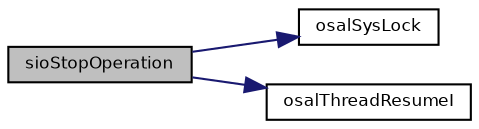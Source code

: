 digraph "sioStopOperation"
{
  bgcolor="transparent";
  edge [fontname="Helvetica",fontsize="8",labelfontname="Helvetica",labelfontsize="8"];
  node [fontname="Helvetica",fontsize="8",shape=record];
  rankdir="LR";
  Node13 [label="sioStopOperation",height=0.2,width=0.4,color="black", fillcolor="grey75", style="filled", fontcolor="black"];
  Node13 -> Node14 [color="midnightblue",fontsize="8",style="solid",fontname="Helvetica"];
  Node14 [label="osalSysLock",height=0.2,width=0.4,color="black",URL="$group___o_s_a_l.html#ga0cb5e528b0114b4ca61c2eb65a0515fa",tooltip="Enters a critical zone from thread context. "];
  Node13 -> Node15 [color="midnightblue",fontsize="8",style="solid",fontname="Helvetica"];
  Node15 [label="osalThreadResumeI",height=0.2,width=0.4,color="black",URL="$group___o_s_a_l.html#ga6b620eb4daf8bd0ce536d2a9bac266f9",tooltip="Wakes up a thread waiting on a thread reference object. "];
}
